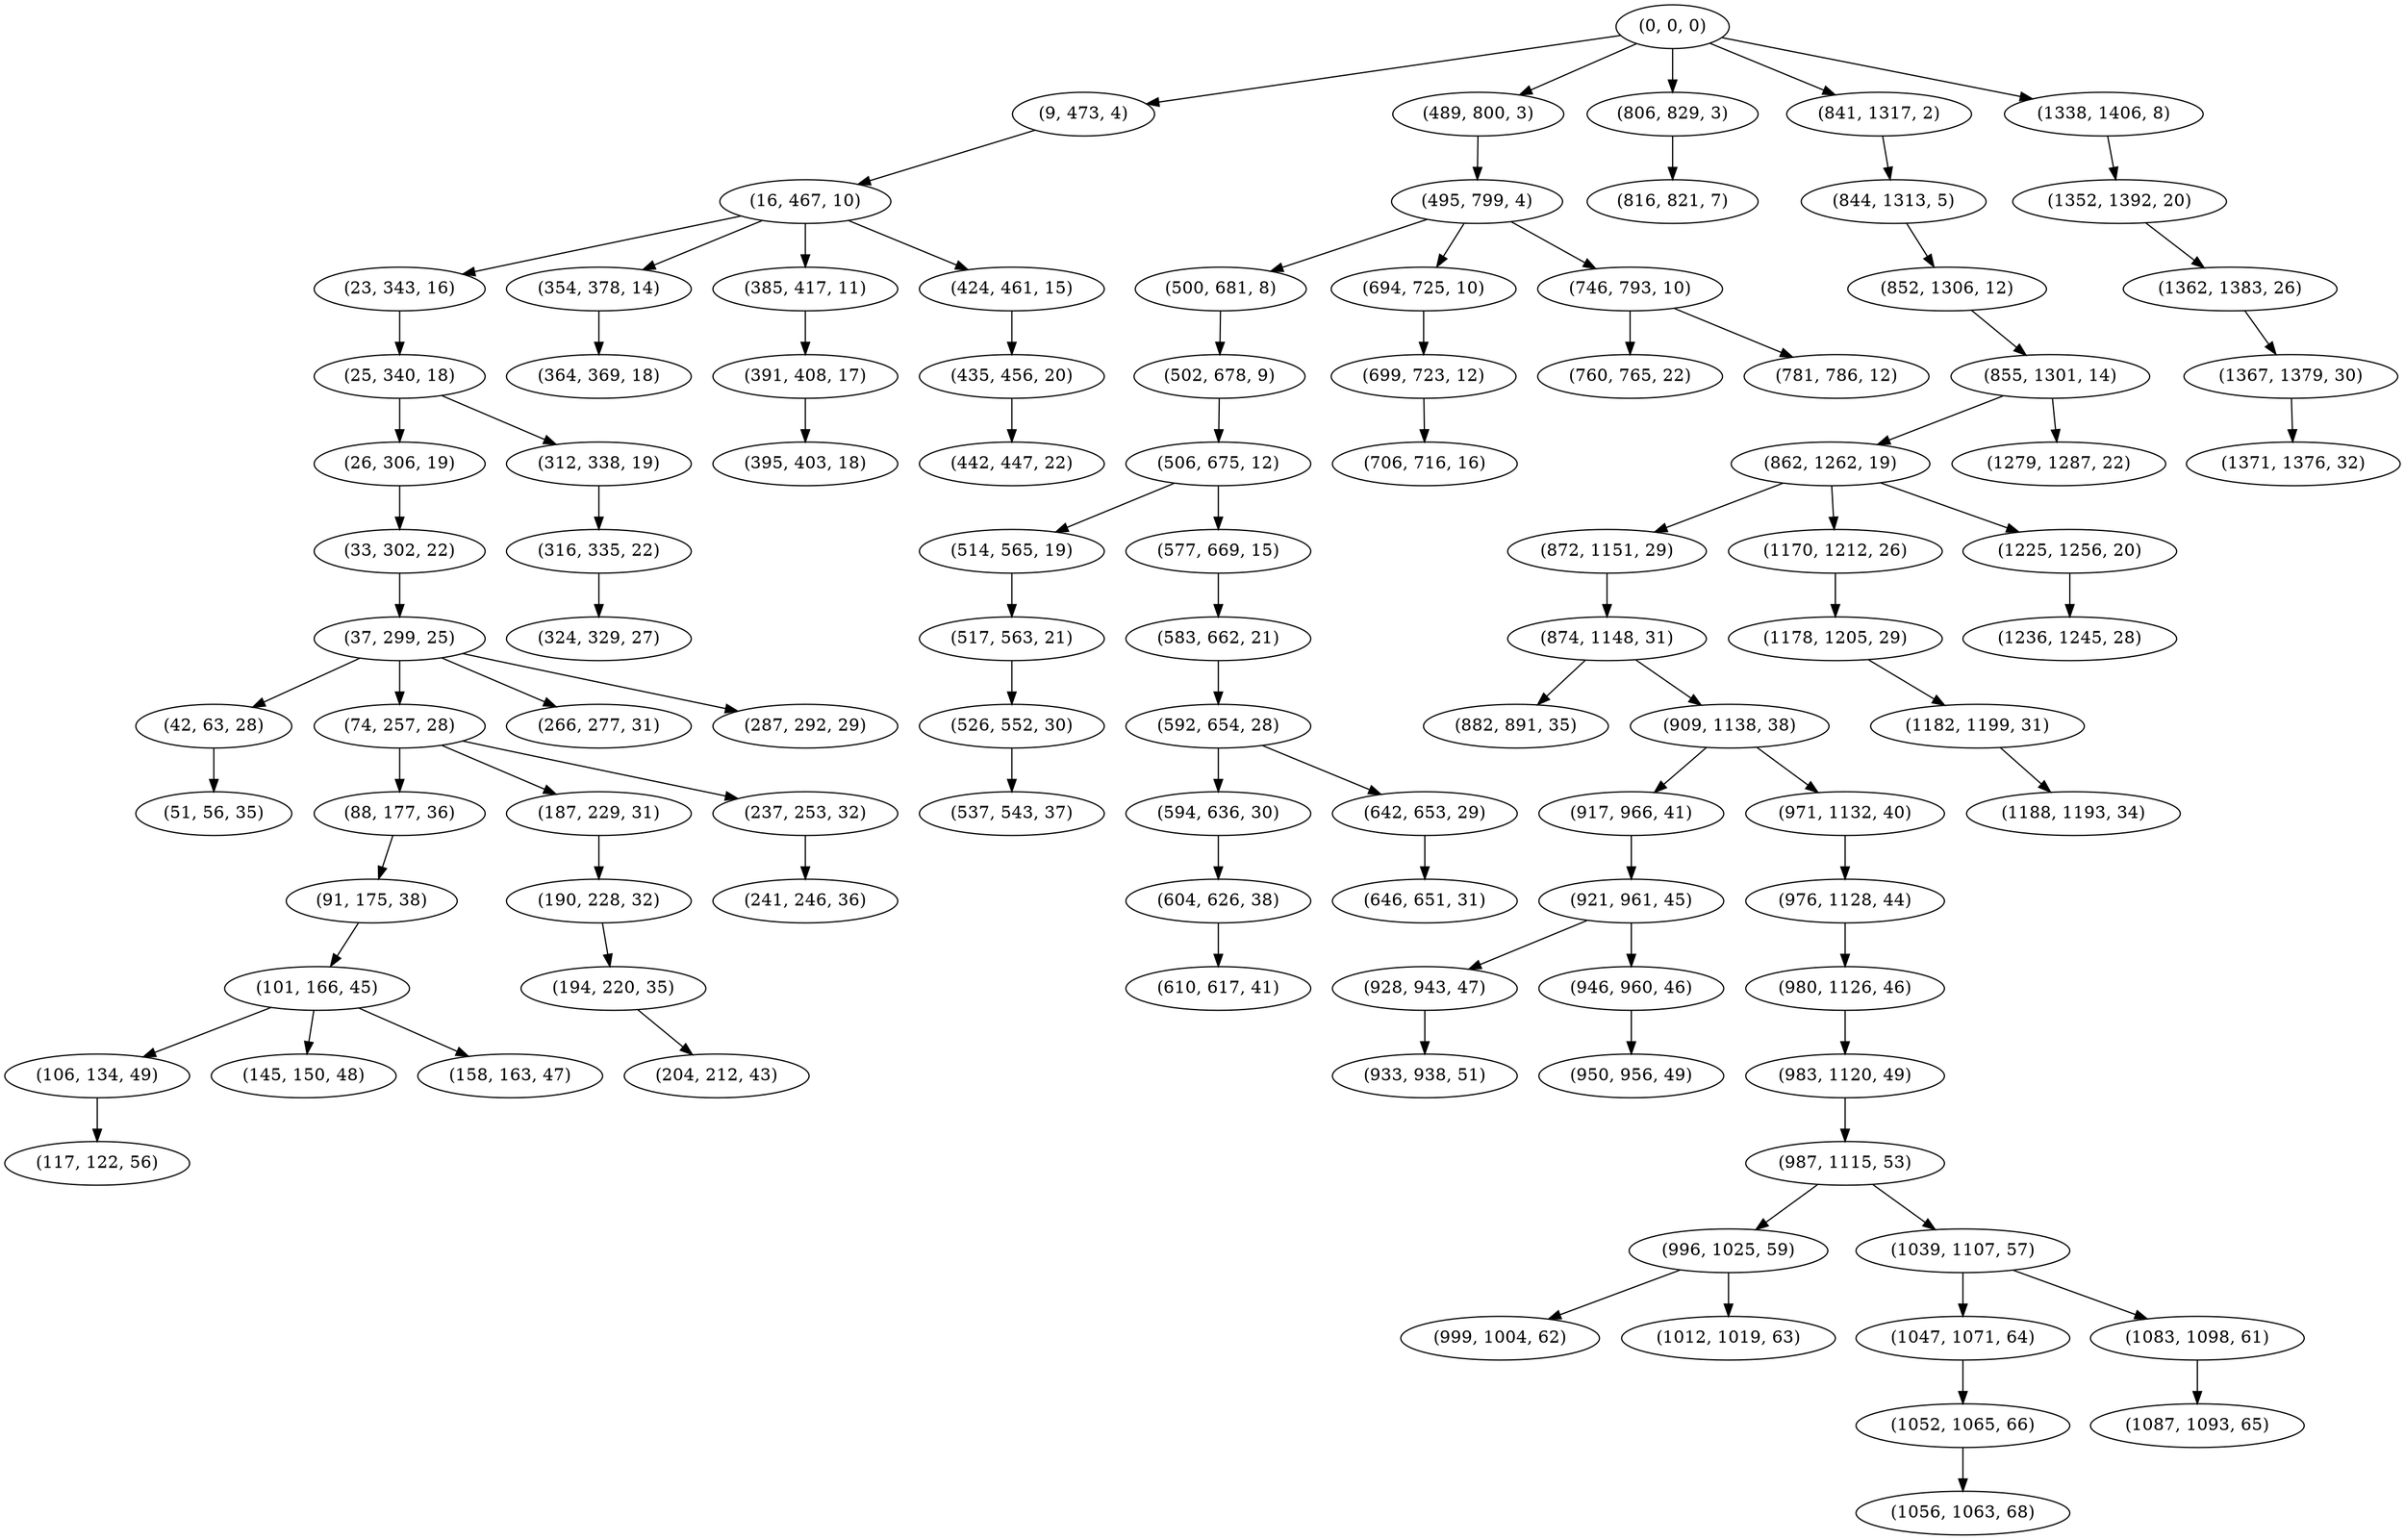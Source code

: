 digraph tree {
    "(0, 0, 0)";
    "(9, 473, 4)";
    "(16, 467, 10)";
    "(23, 343, 16)";
    "(25, 340, 18)";
    "(26, 306, 19)";
    "(33, 302, 22)";
    "(37, 299, 25)";
    "(42, 63, 28)";
    "(51, 56, 35)";
    "(74, 257, 28)";
    "(88, 177, 36)";
    "(91, 175, 38)";
    "(101, 166, 45)";
    "(106, 134, 49)";
    "(117, 122, 56)";
    "(145, 150, 48)";
    "(158, 163, 47)";
    "(187, 229, 31)";
    "(190, 228, 32)";
    "(194, 220, 35)";
    "(204, 212, 43)";
    "(237, 253, 32)";
    "(241, 246, 36)";
    "(266, 277, 31)";
    "(287, 292, 29)";
    "(312, 338, 19)";
    "(316, 335, 22)";
    "(324, 329, 27)";
    "(354, 378, 14)";
    "(364, 369, 18)";
    "(385, 417, 11)";
    "(391, 408, 17)";
    "(395, 403, 18)";
    "(424, 461, 15)";
    "(435, 456, 20)";
    "(442, 447, 22)";
    "(489, 800, 3)";
    "(495, 799, 4)";
    "(500, 681, 8)";
    "(502, 678, 9)";
    "(506, 675, 12)";
    "(514, 565, 19)";
    "(517, 563, 21)";
    "(526, 552, 30)";
    "(537, 543, 37)";
    "(577, 669, 15)";
    "(583, 662, 21)";
    "(592, 654, 28)";
    "(594, 636, 30)";
    "(604, 626, 38)";
    "(610, 617, 41)";
    "(642, 653, 29)";
    "(646, 651, 31)";
    "(694, 725, 10)";
    "(699, 723, 12)";
    "(706, 716, 16)";
    "(746, 793, 10)";
    "(760, 765, 22)";
    "(781, 786, 12)";
    "(806, 829, 3)";
    "(816, 821, 7)";
    "(841, 1317, 2)";
    "(844, 1313, 5)";
    "(852, 1306, 12)";
    "(855, 1301, 14)";
    "(862, 1262, 19)";
    "(872, 1151, 29)";
    "(874, 1148, 31)";
    "(882, 891, 35)";
    "(909, 1138, 38)";
    "(917, 966, 41)";
    "(921, 961, 45)";
    "(928, 943, 47)";
    "(933, 938, 51)";
    "(946, 960, 46)";
    "(950, 956, 49)";
    "(971, 1132, 40)";
    "(976, 1128, 44)";
    "(980, 1126, 46)";
    "(983, 1120, 49)";
    "(987, 1115, 53)";
    "(996, 1025, 59)";
    "(999, 1004, 62)";
    "(1012, 1019, 63)";
    "(1039, 1107, 57)";
    "(1047, 1071, 64)";
    "(1052, 1065, 66)";
    "(1056, 1063, 68)";
    "(1083, 1098, 61)";
    "(1087, 1093, 65)";
    "(1170, 1212, 26)";
    "(1178, 1205, 29)";
    "(1182, 1199, 31)";
    "(1188, 1193, 34)";
    "(1225, 1256, 20)";
    "(1236, 1245, 28)";
    "(1279, 1287, 22)";
    "(1338, 1406, 8)";
    "(1352, 1392, 20)";
    "(1362, 1383, 26)";
    "(1367, 1379, 30)";
    "(1371, 1376, 32)";
    "(0, 0, 0)" -> "(9, 473, 4)";
    "(0, 0, 0)" -> "(489, 800, 3)";
    "(0, 0, 0)" -> "(806, 829, 3)";
    "(0, 0, 0)" -> "(841, 1317, 2)";
    "(0, 0, 0)" -> "(1338, 1406, 8)";
    "(9, 473, 4)" -> "(16, 467, 10)";
    "(16, 467, 10)" -> "(23, 343, 16)";
    "(16, 467, 10)" -> "(354, 378, 14)";
    "(16, 467, 10)" -> "(385, 417, 11)";
    "(16, 467, 10)" -> "(424, 461, 15)";
    "(23, 343, 16)" -> "(25, 340, 18)";
    "(25, 340, 18)" -> "(26, 306, 19)";
    "(25, 340, 18)" -> "(312, 338, 19)";
    "(26, 306, 19)" -> "(33, 302, 22)";
    "(33, 302, 22)" -> "(37, 299, 25)";
    "(37, 299, 25)" -> "(42, 63, 28)";
    "(37, 299, 25)" -> "(74, 257, 28)";
    "(37, 299, 25)" -> "(266, 277, 31)";
    "(37, 299, 25)" -> "(287, 292, 29)";
    "(42, 63, 28)" -> "(51, 56, 35)";
    "(74, 257, 28)" -> "(88, 177, 36)";
    "(74, 257, 28)" -> "(187, 229, 31)";
    "(74, 257, 28)" -> "(237, 253, 32)";
    "(88, 177, 36)" -> "(91, 175, 38)";
    "(91, 175, 38)" -> "(101, 166, 45)";
    "(101, 166, 45)" -> "(106, 134, 49)";
    "(101, 166, 45)" -> "(145, 150, 48)";
    "(101, 166, 45)" -> "(158, 163, 47)";
    "(106, 134, 49)" -> "(117, 122, 56)";
    "(187, 229, 31)" -> "(190, 228, 32)";
    "(190, 228, 32)" -> "(194, 220, 35)";
    "(194, 220, 35)" -> "(204, 212, 43)";
    "(237, 253, 32)" -> "(241, 246, 36)";
    "(312, 338, 19)" -> "(316, 335, 22)";
    "(316, 335, 22)" -> "(324, 329, 27)";
    "(354, 378, 14)" -> "(364, 369, 18)";
    "(385, 417, 11)" -> "(391, 408, 17)";
    "(391, 408, 17)" -> "(395, 403, 18)";
    "(424, 461, 15)" -> "(435, 456, 20)";
    "(435, 456, 20)" -> "(442, 447, 22)";
    "(489, 800, 3)" -> "(495, 799, 4)";
    "(495, 799, 4)" -> "(500, 681, 8)";
    "(495, 799, 4)" -> "(694, 725, 10)";
    "(495, 799, 4)" -> "(746, 793, 10)";
    "(500, 681, 8)" -> "(502, 678, 9)";
    "(502, 678, 9)" -> "(506, 675, 12)";
    "(506, 675, 12)" -> "(514, 565, 19)";
    "(506, 675, 12)" -> "(577, 669, 15)";
    "(514, 565, 19)" -> "(517, 563, 21)";
    "(517, 563, 21)" -> "(526, 552, 30)";
    "(526, 552, 30)" -> "(537, 543, 37)";
    "(577, 669, 15)" -> "(583, 662, 21)";
    "(583, 662, 21)" -> "(592, 654, 28)";
    "(592, 654, 28)" -> "(594, 636, 30)";
    "(592, 654, 28)" -> "(642, 653, 29)";
    "(594, 636, 30)" -> "(604, 626, 38)";
    "(604, 626, 38)" -> "(610, 617, 41)";
    "(642, 653, 29)" -> "(646, 651, 31)";
    "(694, 725, 10)" -> "(699, 723, 12)";
    "(699, 723, 12)" -> "(706, 716, 16)";
    "(746, 793, 10)" -> "(760, 765, 22)";
    "(746, 793, 10)" -> "(781, 786, 12)";
    "(806, 829, 3)" -> "(816, 821, 7)";
    "(841, 1317, 2)" -> "(844, 1313, 5)";
    "(844, 1313, 5)" -> "(852, 1306, 12)";
    "(852, 1306, 12)" -> "(855, 1301, 14)";
    "(855, 1301, 14)" -> "(862, 1262, 19)";
    "(855, 1301, 14)" -> "(1279, 1287, 22)";
    "(862, 1262, 19)" -> "(872, 1151, 29)";
    "(862, 1262, 19)" -> "(1170, 1212, 26)";
    "(862, 1262, 19)" -> "(1225, 1256, 20)";
    "(872, 1151, 29)" -> "(874, 1148, 31)";
    "(874, 1148, 31)" -> "(882, 891, 35)";
    "(874, 1148, 31)" -> "(909, 1138, 38)";
    "(909, 1138, 38)" -> "(917, 966, 41)";
    "(909, 1138, 38)" -> "(971, 1132, 40)";
    "(917, 966, 41)" -> "(921, 961, 45)";
    "(921, 961, 45)" -> "(928, 943, 47)";
    "(921, 961, 45)" -> "(946, 960, 46)";
    "(928, 943, 47)" -> "(933, 938, 51)";
    "(946, 960, 46)" -> "(950, 956, 49)";
    "(971, 1132, 40)" -> "(976, 1128, 44)";
    "(976, 1128, 44)" -> "(980, 1126, 46)";
    "(980, 1126, 46)" -> "(983, 1120, 49)";
    "(983, 1120, 49)" -> "(987, 1115, 53)";
    "(987, 1115, 53)" -> "(996, 1025, 59)";
    "(987, 1115, 53)" -> "(1039, 1107, 57)";
    "(996, 1025, 59)" -> "(999, 1004, 62)";
    "(996, 1025, 59)" -> "(1012, 1019, 63)";
    "(1039, 1107, 57)" -> "(1047, 1071, 64)";
    "(1039, 1107, 57)" -> "(1083, 1098, 61)";
    "(1047, 1071, 64)" -> "(1052, 1065, 66)";
    "(1052, 1065, 66)" -> "(1056, 1063, 68)";
    "(1083, 1098, 61)" -> "(1087, 1093, 65)";
    "(1170, 1212, 26)" -> "(1178, 1205, 29)";
    "(1178, 1205, 29)" -> "(1182, 1199, 31)";
    "(1182, 1199, 31)" -> "(1188, 1193, 34)";
    "(1225, 1256, 20)" -> "(1236, 1245, 28)";
    "(1338, 1406, 8)" -> "(1352, 1392, 20)";
    "(1352, 1392, 20)" -> "(1362, 1383, 26)";
    "(1362, 1383, 26)" -> "(1367, 1379, 30)";
    "(1367, 1379, 30)" -> "(1371, 1376, 32)";
}
